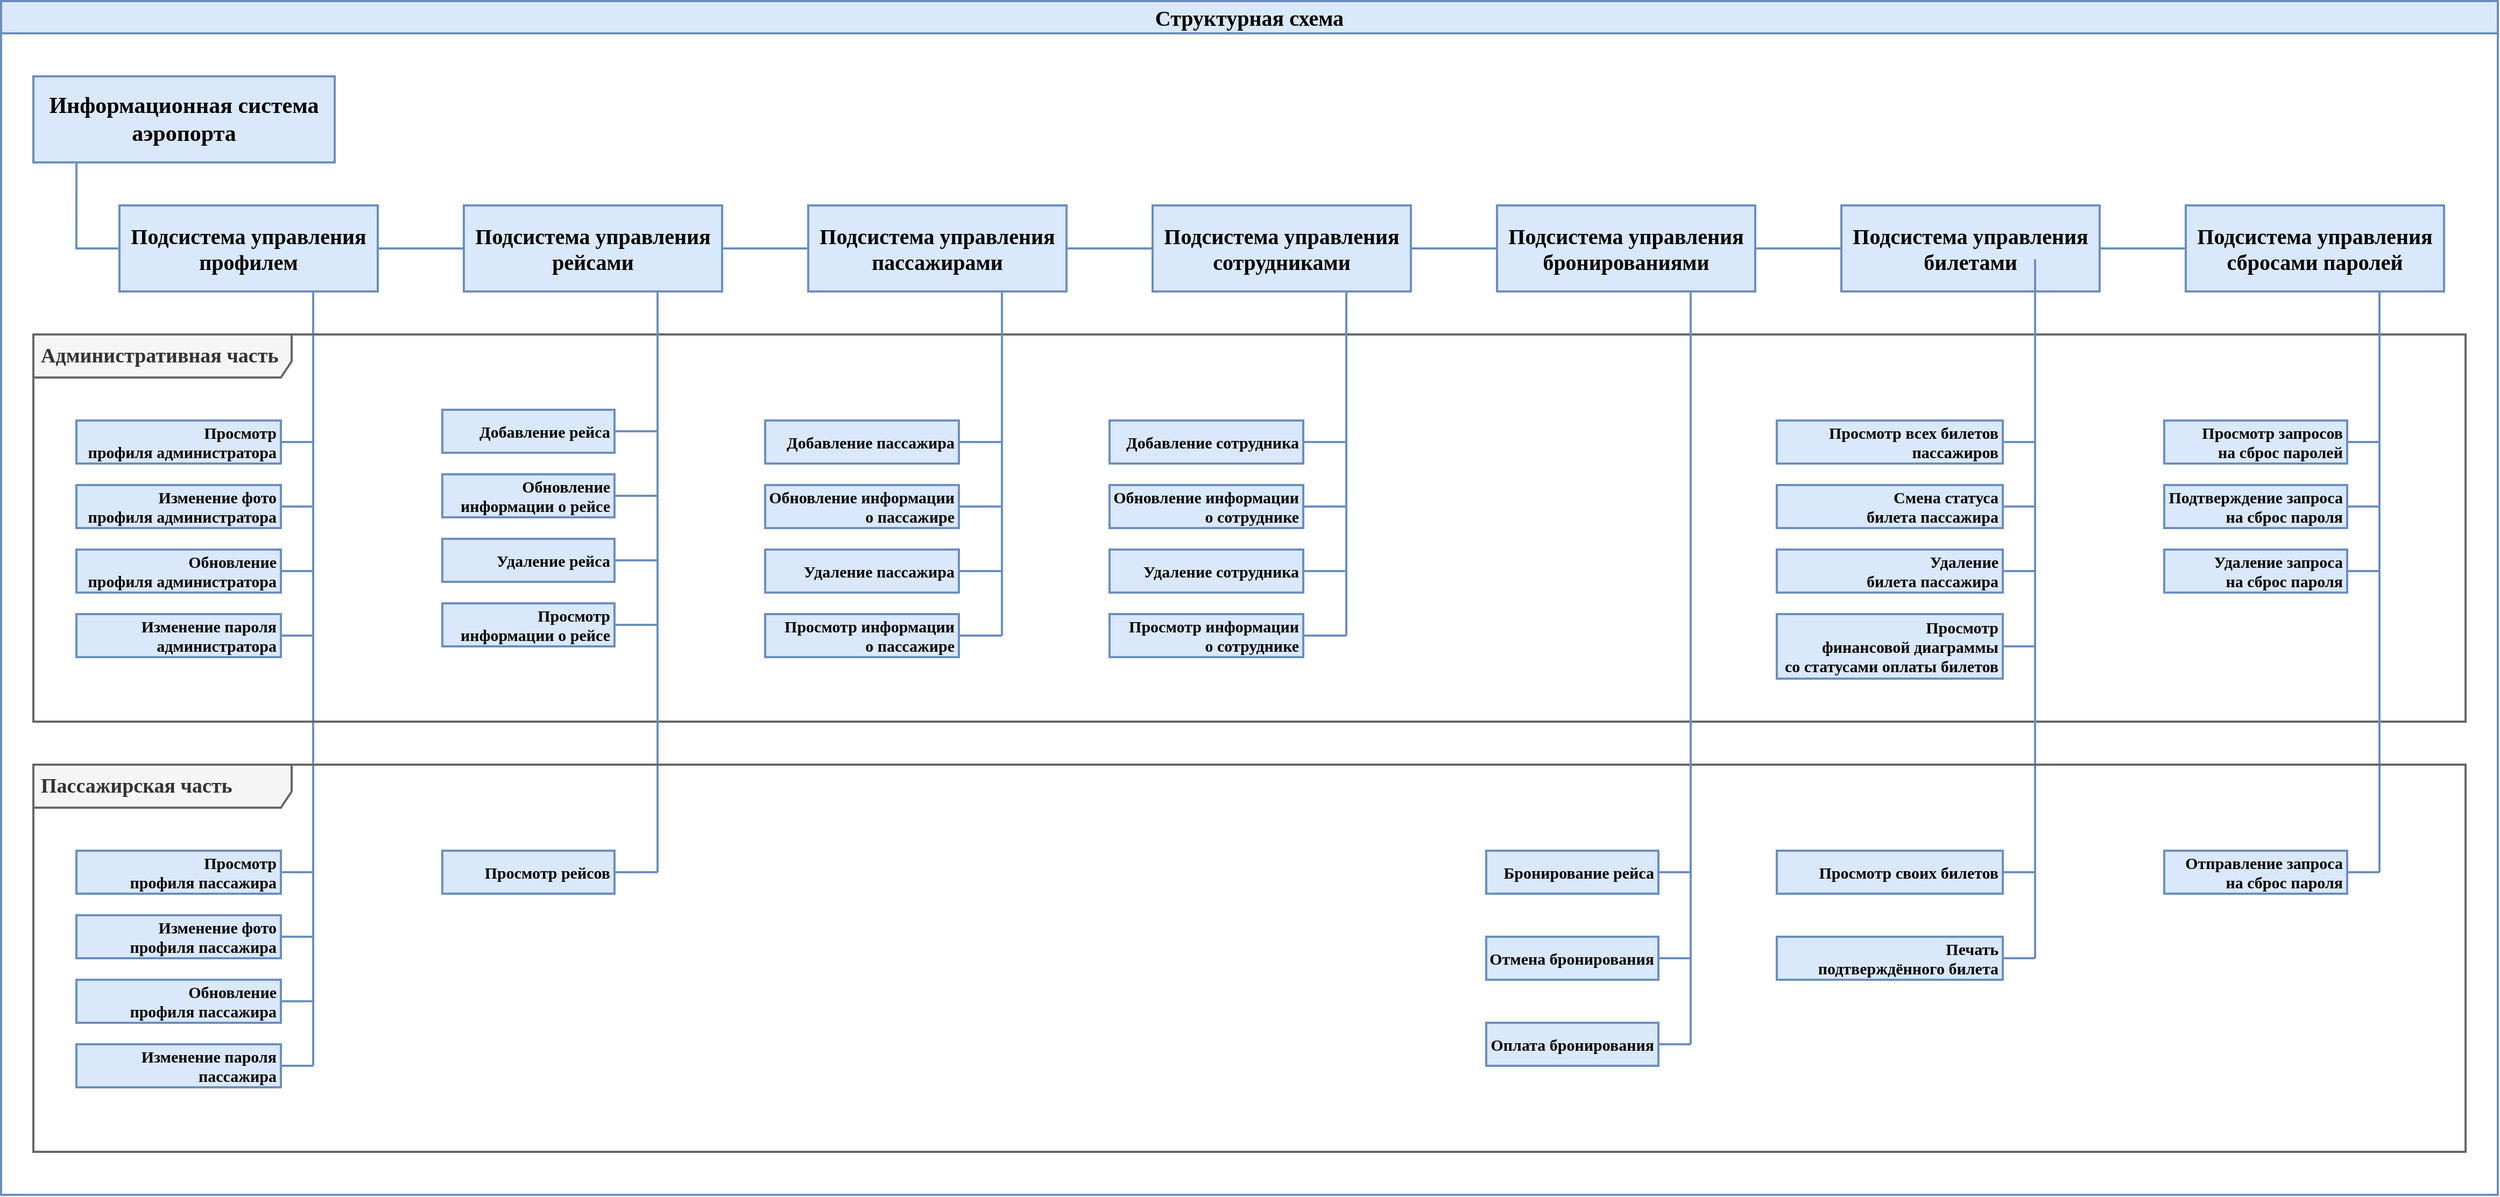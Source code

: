<mxfile version="24.1.0" type="device">
  <diagram name="Структурная схема" id="WNidYbXBGWsvnb7I26b2">
    <mxGraphModel dx="2333" dy="1593" grid="1" gridSize="10" guides="1" tooltips="1" connect="1" arrows="1" fold="1" page="1" pageScale="1" pageWidth="1169" pageHeight="827" math="0" shadow="0">
      <root>
        <mxCell id="0" />
        <mxCell id="1" parent="0" />
        <mxCell id="T10AuIIhw0mTmWrL_Tsa-95" value="" style="rounded=0;whiteSpace=wrap;html=1;movable=0;resizable=0;rotatable=0;deletable=0;editable=0;locked=1;connectable=0;strokeWidth=2;fillColor=default;strokeColor=#6c8ebf;" vertex="1" parent="1">
          <mxGeometry x="10" y="40" width="2320" height="1080" as="geometry" />
        </mxCell>
        <mxCell id="T10AuIIhw0mTmWrL_Tsa-96" value="&lt;font face=&quot;Times New Roman&quot;&gt;Структурная схема&lt;/font&gt;" style="rounded=0;whiteSpace=wrap;html=1;fillColor=#dae8fc;strokeColor=#6c8ebf;fontStyle=1;strokeWidth=2;movable=0;resizable=0;rotatable=0;deletable=0;editable=0;locked=1;connectable=0;fontSize=20;" vertex="1" parent="1">
          <mxGeometry x="10" y="10" width="2320" height="30" as="geometry" />
        </mxCell>
        <mxCell id="T10AuIIhw0mTmWrL_Tsa-1" value="Подсистема управления&lt;div&gt;профилем&lt;/div&gt;" style="rounded=0;whiteSpace=wrap;html=1;fillColor=#dae8fc;strokeColor=#6c8ebf;strokeWidth=2;fontSize=20;fontStyle=1;fontFamily=Times New Roman;" vertex="1" parent="1">
          <mxGeometry x="120" y="200" width="240" height="80" as="geometry" />
        </mxCell>
        <mxCell id="T10AuIIhw0mTmWrL_Tsa-2" value="Подсистема управления&lt;div&gt;рейсами&lt;/div&gt;" style="rounded=0;whiteSpace=wrap;html=1;fillColor=#dae8fc;strokeColor=#6c8ebf;strokeWidth=2;fontSize=20;fontStyle=1;fontFamily=Times New Roman;" vertex="1" parent="1">
          <mxGeometry x="440" y="200" width="240" height="80" as="geometry" />
        </mxCell>
        <mxCell id="T10AuIIhw0mTmWrL_Tsa-3" value="Подсистема управления&lt;div&gt;пассажирами&lt;/div&gt;" style="rounded=0;whiteSpace=wrap;html=1;fillColor=#dae8fc;strokeColor=#6c8ebf;strokeWidth=2;fontSize=20;fontStyle=1;fontFamily=Times New Roman;" vertex="1" parent="1">
          <mxGeometry x="760" y="200" width="240" height="80" as="geometry" />
        </mxCell>
        <mxCell id="T10AuIIhw0mTmWrL_Tsa-4" value="Подсистема управления&lt;div&gt;сотрудниками&lt;/div&gt;" style="rounded=0;whiteSpace=wrap;html=1;fillColor=#dae8fc;strokeColor=#6c8ebf;strokeWidth=2;fontSize=20;fontStyle=1;fontFamily=Times New Roman;" vertex="1" parent="1">
          <mxGeometry x="1080" y="200" width="240" height="80" as="geometry" />
        </mxCell>
        <mxCell id="T10AuIIhw0mTmWrL_Tsa-5" value="Информационная система&lt;br style=&quot;font-size: 21px;&quot;&gt;аэропорта" style="rounded=0;whiteSpace=wrap;html=1;fontSize=21;fontStyle=1;fillColor=#dae8fc;strokeColor=#6c8ebf;strokeWidth=2;fontFamily=Times New Roman;" vertex="1" parent="1">
          <mxGeometry x="40" y="80" width="280" height="80" as="geometry" />
        </mxCell>
        <mxCell id="T10AuIIhw0mTmWrL_Tsa-6" value="Подсистема управления&lt;div&gt;билетами&lt;/div&gt;" style="rounded=0;whiteSpace=wrap;html=1;fillColor=#dae8fc;strokeColor=#6c8ebf;strokeWidth=2;fontSize=20;fontStyle=1;fontFamily=Times New Roman;" vertex="1" parent="1">
          <mxGeometry x="1720" y="200" width="240" height="80" as="geometry" />
        </mxCell>
        <mxCell id="T10AuIIhw0mTmWrL_Tsa-7" value="" style="endArrow=none;html=1;rounded=0;strokeWidth=2;strokeColor=#6c8ebf;fillColor=#dae8fc;entryX=0.75;entryY=1;entryDx=0;entryDy=0;" edge="1" parent="1" target="T10AuIIhw0mTmWrL_Tsa-1">
          <mxGeometry width="50" height="50" relative="1" as="geometry">
            <mxPoint x="300" y="1000" as="sourcePoint" />
            <mxPoint x="240" y="280" as="targetPoint" />
          </mxGeometry>
        </mxCell>
        <mxCell id="T10AuIIhw0mTmWrL_Tsa-11" value="" style="endArrow=none;html=1;rounded=0;strokeWidth=2;strokeColor=#6c8ebf;fillColor=#dae8fc;entryX=1;entryY=0.5;entryDx=0;entryDy=0;" edge="1" parent="1" target="T10AuIIhw0mTmWrL_Tsa-106">
          <mxGeometry width="50" height="50" relative="1" as="geometry">
            <mxPoint x="300" y="420" as="sourcePoint" />
            <mxPoint x="370" y="420" as="targetPoint" />
          </mxGeometry>
        </mxCell>
        <mxCell id="T10AuIIhw0mTmWrL_Tsa-38" value="&lt;font face=&quot;Times New Roman&quot; style=&quot;font-size: 19px;&quot;&gt;Административная часть&lt;/font&gt;" style="shape=umlFrame;whiteSpace=wrap;html=1;pointerEvents=0;width=240;height=40;strokeWidth=2;strokeColor=#666666;fontSize=16;fontStyle=1;movable=1;resizable=1;rotatable=1;deletable=1;editable=1;locked=0;connectable=1;fillColor=#f5f5f5;fontColor=#333333;align=left;spacingLeft=5;" vertex="1" parent="1">
          <mxGeometry x="40" y="320" width="2260" height="360" as="geometry" />
        </mxCell>
        <mxCell id="T10AuIIhw0mTmWrL_Tsa-83" value="" style="endArrow=none;html=1;rounded=0;entryX=0.143;entryY=1;entryDx=0;entryDy=0;strokeWidth=2;strokeColor=#6c8ebf;exitX=0;exitY=0.5;exitDx=0;exitDy=0;fillColor=#dae8fc;entryPerimeter=0;" edge="1" parent="1" source="T10AuIIhw0mTmWrL_Tsa-1" target="T10AuIIhw0mTmWrL_Tsa-5">
          <mxGeometry width="50" height="50" relative="1" as="geometry">
            <mxPoint x="600" y="670" as="sourcePoint" />
            <mxPoint x="600" y="310" as="targetPoint" />
            <Array as="points">
              <mxPoint x="80" y="240" />
            </Array>
          </mxGeometry>
        </mxCell>
        <mxCell id="T10AuIIhw0mTmWrL_Tsa-86" value="" style="endArrow=none;html=1;rounded=0;strokeWidth=2;strokeColor=#6c8ebf;entryX=1;entryY=0.5;entryDx=0;entryDy=0;exitX=0;exitY=0.5;exitDx=0;exitDy=0;fillColor=#dae8fc;" edge="1" parent="1" source="T10AuIIhw0mTmWrL_Tsa-2" target="T10AuIIhw0mTmWrL_Tsa-1">
          <mxGeometry width="50" height="50" relative="1" as="geometry">
            <mxPoint x="160" y="350" as="sourcePoint" />
            <mxPoint x="130" y="350" as="targetPoint" />
          </mxGeometry>
        </mxCell>
        <mxCell id="T10AuIIhw0mTmWrL_Tsa-87" value="" style="endArrow=none;html=1;rounded=0;strokeWidth=2;strokeColor=#6c8ebf;entryX=1;entryY=0.5;entryDx=0;entryDy=0;exitX=0;exitY=0.5;exitDx=0;exitDy=0;fillColor=#dae8fc;" edge="1" parent="1" source="T10AuIIhw0mTmWrL_Tsa-3" target="T10AuIIhw0mTmWrL_Tsa-2">
          <mxGeometry width="50" height="50" relative="1" as="geometry">
            <mxPoint x="320" y="280" as="sourcePoint" />
            <mxPoint x="280" y="280" as="targetPoint" />
          </mxGeometry>
        </mxCell>
        <mxCell id="T10AuIIhw0mTmWrL_Tsa-88" value="" style="endArrow=none;html=1;rounded=0;strokeWidth=2;strokeColor=#6c8ebf;entryX=1;entryY=0.5;entryDx=0;entryDy=0;exitX=0;exitY=0.5;exitDx=0;exitDy=0;fillColor=#dae8fc;" edge="1" parent="1" source="T10AuIIhw0mTmWrL_Tsa-4" target="T10AuIIhw0mTmWrL_Tsa-3">
          <mxGeometry width="50" height="50" relative="1" as="geometry">
            <mxPoint x="600" y="280" as="sourcePoint" />
            <mxPoint x="560" y="280" as="targetPoint" />
          </mxGeometry>
        </mxCell>
        <mxCell id="T10AuIIhw0mTmWrL_Tsa-89" value="" style="endArrow=none;html=1;rounded=0;strokeWidth=2;strokeColor=#6c8ebf;entryX=1;entryY=0.5;entryDx=0;entryDy=0;exitX=0;exitY=0.5;exitDx=0;exitDy=0;fillColor=#dae8fc;" edge="1" parent="1" source="T10AuIIhw0mTmWrL_Tsa-193" target="T10AuIIhw0mTmWrL_Tsa-4">
          <mxGeometry width="50" height="50" relative="1" as="geometry">
            <mxPoint x="1200" y="280" as="sourcePoint" />
            <mxPoint x="1160" y="280" as="targetPoint" />
          </mxGeometry>
        </mxCell>
        <mxCell id="T10AuIIhw0mTmWrL_Tsa-101" value="Подсистема управления&lt;div&gt;сбросами паролей&lt;/div&gt;" style="rounded=0;whiteSpace=wrap;html=1;fillColor=#dae8fc;strokeColor=#6c8ebf;strokeWidth=2;fontSize=20;fontStyle=1;fontFamily=Times New Roman;" vertex="1" parent="1">
          <mxGeometry x="2040" y="200" width="240" height="80" as="geometry" />
        </mxCell>
        <mxCell id="T10AuIIhw0mTmWrL_Tsa-103" value="" style="endArrow=none;html=1;rounded=0;strokeWidth=2;strokeColor=#6c8ebf;exitX=0;exitY=0.5;exitDx=0;exitDy=0;fillColor=#dae8fc;entryX=1;entryY=0.5;entryDx=0;entryDy=0;" edge="1" parent="1" source="T10AuIIhw0mTmWrL_Tsa-101" target="T10AuIIhw0mTmWrL_Tsa-6">
          <mxGeometry width="50" height="50" relative="1" as="geometry">
            <mxPoint x="1490" y="330" as="sourcePoint" />
            <mxPoint x="2040" y="130" as="targetPoint" />
          </mxGeometry>
        </mxCell>
        <mxCell id="T10AuIIhw0mTmWrL_Tsa-105" value="" style="endArrow=none;html=1;rounded=0;strokeWidth=2;strokeColor=#6c8ebf;fillColor=#dae8fc;entryX=1;entryY=0.5;entryDx=0;entryDy=0;" edge="1" parent="1" target="T10AuIIhw0mTmWrL_Tsa-107">
          <mxGeometry width="50" height="50" relative="1" as="geometry">
            <mxPoint x="300" y="480" as="sourcePoint" />
            <mxPoint x="340" y="510" as="targetPoint" />
          </mxGeometry>
        </mxCell>
        <mxCell id="T10AuIIhw0mTmWrL_Tsa-106" value="&lt;b style=&quot;font-family: &amp;quot;Times New Roman&amp;quot;; font-size: 15px;&quot;&gt;Просмотр&lt;/b&gt;&lt;div&gt;&lt;b style=&quot;background-color: initial; font-family: &amp;quot;Times New Roman&amp;quot;;&quot;&gt;&lt;span style=&quot;background-color: initial;&quot;&gt;профиля администратора&lt;/span&gt;&lt;/b&gt;&lt;/div&gt;" style="rounded=0;whiteSpace=wrap;html=1;fillColor=#dae8fc;strokeColor=#6c8ebf;strokeWidth=2;align=right;fontSize=15;spacingRight=2;" vertex="1" parent="1">
          <mxGeometry x="80" y="400" width="190" height="40" as="geometry" />
        </mxCell>
        <mxCell id="T10AuIIhw0mTmWrL_Tsa-107" value="&lt;b style=&quot;font-family: &amp;quot;Times New Roman&amp;quot;; font-size: 15px;&quot;&gt;Изменение&amp;nbsp;&lt;/b&gt;&lt;b style=&quot;background-color: initial; font-family: &amp;quot;Times New Roman&amp;quot;;&quot;&gt;фото&lt;/b&gt;&lt;div&gt;&lt;b style=&quot;background-color: initial; font-family: &amp;quot;Times New Roman&amp;quot;;&quot;&gt;профиля администратора&lt;/b&gt;&lt;/div&gt;" style="rounded=0;whiteSpace=wrap;html=1;fillColor=#dae8fc;strokeColor=#6c8ebf;strokeWidth=2;align=right;verticalAlign=middle;fontSize=15;spacingRight=2;" vertex="1" parent="1">
          <mxGeometry x="80" y="460" width="190" height="40" as="geometry" />
        </mxCell>
        <mxCell id="T10AuIIhw0mTmWrL_Tsa-111" value="&lt;font face=&quot;Times New Roman&quot;&gt;&lt;b&gt;Обновление&lt;/b&gt;&lt;/font&gt;&lt;div&gt;&lt;font face=&quot;Times New Roman&quot;&gt;&lt;b&gt;профиля&amp;nbsp;&lt;/b&gt;&lt;/font&gt;&lt;b style=&quot;background-color: initial; font-family: &amp;quot;Times New Roman&amp;quot;;&quot;&gt;администратора&lt;/b&gt;&lt;/div&gt;" style="rounded=0;whiteSpace=wrap;html=1;fillColor=#dae8fc;strokeColor=#6c8ebf;strokeWidth=2;align=right;fontSize=15;spacingRight=2;" vertex="1" parent="1">
          <mxGeometry x="80" y="520" width="190" height="40" as="geometry" />
        </mxCell>
        <mxCell id="T10AuIIhw0mTmWrL_Tsa-112" value="&lt;font face=&quot;Times New Roman&quot;&gt;&lt;b&gt;Изменение&amp;nbsp;&lt;/b&gt;&lt;/font&gt;&lt;b style=&quot;font-family: &amp;quot;Times New Roman&amp;quot;; background-color: initial;&quot;&gt;пароля администратора&lt;/b&gt;" style="rounded=0;whiteSpace=wrap;html=1;fillColor=#dae8fc;strokeColor=#6c8ebf;strokeWidth=2;align=right;fontSize=15;spacingRight=2;" vertex="1" parent="1">
          <mxGeometry x="80" y="580" width="190" height="40" as="geometry" />
        </mxCell>
        <mxCell id="T10AuIIhw0mTmWrL_Tsa-113" value="" style="endArrow=none;html=1;rounded=0;strokeWidth=2;strokeColor=#6c8ebf;fillColor=#dae8fc;entryX=1;entryY=0.5;entryDx=0;entryDy=0;" edge="1" parent="1" target="T10AuIIhw0mTmWrL_Tsa-111">
          <mxGeometry width="50" height="50" relative="1" as="geometry">
            <mxPoint x="300" y="540" as="sourcePoint" />
            <mxPoint x="280" y="490" as="targetPoint" />
          </mxGeometry>
        </mxCell>
        <mxCell id="T10AuIIhw0mTmWrL_Tsa-114" value="" style="endArrow=none;html=1;rounded=0;strokeWidth=2;strokeColor=#6c8ebf;fillColor=#dae8fc;exitX=1;exitY=0.5;exitDx=0;exitDy=0;" edge="1" parent="1" source="T10AuIIhw0mTmWrL_Tsa-112">
          <mxGeometry width="50" height="50" relative="1" as="geometry">
            <mxPoint x="320" y="500" as="sourcePoint" />
            <mxPoint x="300" y="600" as="targetPoint" />
          </mxGeometry>
        </mxCell>
        <mxCell id="T10AuIIhw0mTmWrL_Tsa-115" value="" style="endArrow=none;html=1;rounded=0;entryX=0.75;entryY=1;entryDx=0;entryDy=0;strokeWidth=2;strokeColor=#6c8ebf;fillColor=#dae8fc;" edge="1" parent="1" target="T10AuIIhw0mTmWrL_Tsa-2">
          <mxGeometry width="50" height="50" relative="1" as="geometry">
            <mxPoint x="620" y="820" as="sourcePoint" />
            <mxPoint x="530" y="370" as="targetPoint" />
          </mxGeometry>
        </mxCell>
        <mxCell id="T10AuIIhw0mTmWrL_Tsa-116" value="&lt;font face=&quot;Times New Roman&quot;&gt;&lt;b&gt;Добавление рейса&lt;/b&gt;&lt;/font&gt;" style="rounded=0;whiteSpace=wrap;html=1;fillColor=#dae8fc;strokeColor=#6c8ebf;strokeWidth=2;align=right;fontSize=15;spacingRight=2;" vertex="1" parent="1">
          <mxGeometry x="420" y="390" width="160" height="40" as="geometry" />
        </mxCell>
        <mxCell id="T10AuIIhw0mTmWrL_Tsa-117" value="" style="endArrow=none;html=1;rounded=0;strokeWidth=2;strokeColor=#6c8ebf;fillColor=#dae8fc;entryX=1;entryY=0.5;entryDx=0;entryDy=0;" edge="1" parent="1" target="T10AuIIhw0mTmWrL_Tsa-116">
          <mxGeometry width="50" height="50" relative="1" as="geometry">
            <mxPoint x="620" y="410" as="sourcePoint" />
            <mxPoint x="280" y="420" as="targetPoint" />
          </mxGeometry>
        </mxCell>
        <mxCell id="T10AuIIhw0mTmWrL_Tsa-118" value="&lt;font face=&quot;Times New Roman&quot;&gt;&lt;b&gt;Обновление информации о рейсе&lt;/b&gt;&lt;/font&gt;" style="rounded=0;whiteSpace=wrap;html=1;fillColor=#dae8fc;strokeColor=#6c8ebf;strokeWidth=2;align=right;fontSize=15;spacingRight=2;" vertex="1" parent="1">
          <mxGeometry x="420" y="450" width="160" height="40" as="geometry" />
        </mxCell>
        <mxCell id="T10AuIIhw0mTmWrL_Tsa-119" value="&lt;font face=&quot;Times New Roman&quot;&gt;&lt;b&gt;Удаление рейса&lt;/b&gt;&lt;/font&gt;" style="rounded=0;whiteSpace=wrap;html=1;fillColor=#dae8fc;strokeColor=#6c8ebf;strokeWidth=2;align=right;fontSize=15;spacingRight=2;" vertex="1" parent="1">
          <mxGeometry x="420" y="510" width="160" height="40" as="geometry" />
        </mxCell>
        <mxCell id="T10AuIIhw0mTmWrL_Tsa-120" value="&lt;font face=&quot;Times New Roman&quot;&gt;&lt;b&gt;Просмотр&lt;/b&gt;&lt;/font&gt;&lt;div&gt;&lt;font face=&quot;Times New Roman&quot;&gt;&lt;b&gt;информации о рейсе&lt;/b&gt;&lt;/font&gt;&lt;/div&gt;" style="rounded=0;whiteSpace=wrap;html=1;fillColor=#dae8fc;strokeColor=#6c8ebf;strokeWidth=2;align=right;fontSize=15;spacingRight=2;" vertex="1" parent="1">
          <mxGeometry x="420" y="570" width="160" height="40" as="geometry" />
        </mxCell>
        <mxCell id="T10AuIIhw0mTmWrL_Tsa-121" value="" style="endArrow=none;html=1;rounded=0;strokeWidth=2;strokeColor=#6c8ebf;fillColor=#dae8fc;entryX=1;entryY=0.5;entryDx=0;entryDy=0;" edge="1" parent="1" target="T10AuIIhw0mTmWrL_Tsa-118">
          <mxGeometry width="50" height="50" relative="1" as="geometry">
            <mxPoint x="620" y="470" as="sourcePoint" />
            <mxPoint x="590" y="420" as="targetPoint" />
          </mxGeometry>
        </mxCell>
        <mxCell id="T10AuIIhw0mTmWrL_Tsa-122" value="" style="endArrow=none;html=1;rounded=0;strokeWidth=2;strokeColor=#6c8ebf;fillColor=#dae8fc;entryX=1;entryY=0.5;entryDx=0;entryDy=0;" edge="1" parent="1" target="T10AuIIhw0mTmWrL_Tsa-119">
          <mxGeometry width="50" height="50" relative="1" as="geometry">
            <mxPoint x="620" y="530" as="sourcePoint" />
            <mxPoint x="600" y="430" as="targetPoint" />
          </mxGeometry>
        </mxCell>
        <mxCell id="T10AuIIhw0mTmWrL_Tsa-123" value="" style="endArrow=none;html=1;rounded=0;strokeWidth=2;strokeColor=#6c8ebf;fillColor=#dae8fc;entryX=1;entryY=0.5;entryDx=0;entryDy=0;" edge="1" parent="1" target="T10AuIIhw0mTmWrL_Tsa-120">
          <mxGeometry width="50" height="50" relative="1" as="geometry">
            <mxPoint x="620" y="590" as="sourcePoint" />
            <mxPoint x="610" y="440" as="targetPoint" />
          </mxGeometry>
        </mxCell>
        <mxCell id="T10AuIIhw0mTmWrL_Tsa-125" value="" style="endArrow=none;html=1;rounded=0;entryX=0.75;entryY=1;entryDx=0;entryDy=0;strokeWidth=2;strokeColor=#6c8ebf;fillColor=#dae8fc;" edge="1" parent="1" target="T10AuIIhw0mTmWrL_Tsa-3">
          <mxGeometry width="50" height="50" relative="1" as="geometry">
            <mxPoint x="940" y="600" as="sourcePoint" />
            <mxPoint x="840" y="360" as="targetPoint" />
          </mxGeometry>
        </mxCell>
        <mxCell id="T10AuIIhw0mTmWrL_Tsa-126" value="&lt;font face=&quot;Times New Roman&quot;&gt;&lt;b&gt;Добавление пассажира&lt;/b&gt;&lt;/font&gt;" style="rounded=0;whiteSpace=wrap;html=1;fillColor=#dae8fc;strokeColor=#6c8ebf;strokeWidth=2;align=right;fontSize=15;spacingRight=2;" vertex="1" parent="1">
          <mxGeometry x="720" y="400" width="180" height="40" as="geometry" />
        </mxCell>
        <mxCell id="T10AuIIhw0mTmWrL_Tsa-127" value="" style="endArrow=none;html=1;rounded=0;strokeWidth=2;strokeColor=#6c8ebf;fillColor=#dae8fc;entryX=1;entryY=0.5;entryDx=0;entryDy=0;" edge="1" parent="1" target="T10AuIIhw0mTmWrL_Tsa-126">
          <mxGeometry width="50" height="50" relative="1" as="geometry">
            <mxPoint x="940" y="420" as="sourcePoint" />
            <mxPoint x="600" y="430" as="targetPoint" />
          </mxGeometry>
        </mxCell>
        <mxCell id="T10AuIIhw0mTmWrL_Tsa-128" value="&lt;font face=&quot;Times New Roman&quot;&gt;&lt;b&gt;Обновление информации о&amp;nbsp;&lt;/b&gt;&lt;/font&gt;&lt;b style=&quot;font-family: &amp;quot;Times New Roman&amp;quot;;&quot;&gt;пассажире&lt;/b&gt;" style="rounded=0;whiteSpace=wrap;html=1;fillColor=#dae8fc;strokeColor=#6c8ebf;strokeWidth=2;align=right;fontSize=15;spacingRight=2;" vertex="1" parent="1">
          <mxGeometry x="720" y="460" width="180" height="40" as="geometry" />
        </mxCell>
        <mxCell id="T10AuIIhw0mTmWrL_Tsa-129" value="&lt;font face=&quot;Times New Roman&quot;&gt;&lt;b&gt;Удаление&amp;nbsp;&lt;/b&gt;&lt;/font&gt;&lt;b style=&quot;font-family: &amp;quot;Times New Roman&amp;quot;;&quot;&gt;пассажира&lt;/b&gt;" style="rounded=0;whiteSpace=wrap;html=1;fillColor=#dae8fc;strokeColor=#6c8ebf;strokeWidth=2;align=right;fontSize=15;spacingRight=2;" vertex="1" parent="1">
          <mxGeometry x="720" y="520" width="180" height="40" as="geometry" />
        </mxCell>
        <mxCell id="T10AuIIhw0mTmWrL_Tsa-130" value="&lt;font face=&quot;Times New Roman&quot;&gt;&lt;b&gt;Просмотр&amp;nbsp;&lt;/b&gt;&lt;/font&gt;&lt;font style=&quot;background-color: initial;&quot; face=&quot;Times New Roman&quot;&gt;&lt;b&gt;информации о&amp;nbsp;&lt;/b&gt;&lt;/font&gt;&lt;b style=&quot;background-color: initial; font-family: &amp;quot;Times New Roman&amp;quot;;&quot;&gt;пассажире&lt;/b&gt;" style="rounded=0;whiteSpace=wrap;html=1;fillColor=#dae8fc;strokeColor=#6c8ebf;strokeWidth=2;align=right;fontSize=15;perimeterSpacing=0;spacingRight=2;" vertex="1" parent="1">
          <mxGeometry x="720" y="580" width="180" height="40" as="geometry" />
        </mxCell>
        <mxCell id="T10AuIIhw0mTmWrL_Tsa-131" value="" style="endArrow=none;html=1;rounded=0;strokeWidth=2;strokeColor=#6c8ebf;fillColor=#dae8fc;entryX=1;entryY=0.5;entryDx=0;entryDy=0;" edge="1" parent="1" target="T10AuIIhw0mTmWrL_Tsa-128">
          <mxGeometry width="50" height="50" relative="1" as="geometry">
            <mxPoint x="940" y="480" as="sourcePoint" />
            <mxPoint x="910" y="430" as="targetPoint" />
          </mxGeometry>
        </mxCell>
        <mxCell id="T10AuIIhw0mTmWrL_Tsa-132" value="" style="endArrow=none;html=1;rounded=0;strokeWidth=2;strokeColor=#6c8ebf;fillColor=#dae8fc;entryX=1;entryY=0.5;entryDx=0;entryDy=0;" edge="1" parent="1" target="T10AuIIhw0mTmWrL_Tsa-129">
          <mxGeometry width="50" height="50" relative="1" as="geometry">
            <mxPoint x="940" y="540" as="sourcePoint" />
            <mxPoint x="920" y="440" as="targetPoint" />
          </mxGeometry>
        </mxCell>
        <mxCell id="T10AuIIhw0mTmWrL_Tsa-133" value="" style="endArrow=none;html=1;rounded=0;strokeWidth=2;strokeColor=#6c8ebf;fillColor=#dae8fc;entryX=1;entryY=0.5;entryDx=0;entryDy=0;" edge="1" parent="1" target="T10AuIIhw0mTmWrL_Tsa-130">
          <mxGeometry width="50" height="50" relative="1" as="geometry">
            <mxPoint x="940" y="600" as="sourcePoint" />
            <mxPoint x="930" y="450" as="targetPoint" />
          </mxGeometry>
        </mxCell>
        <mxCell id="T10AuIIhw0mTmWrL_Tsa-144" value="" style="endArrow=none;html=1;rounded=0;strokeWidth=2;strokeColor=#6c8ebf;fillColor=#dae8fc;entryX=0.75;entryY=1;entryDx=0;entryDy=0;" edge="1" parent="1" target="T10AuIIhw0mTmWrL_Tsa-4">
          <mxGeometry width="50" height="50" relative="1" as="geometry">
            <mxPoint x="1260" y="600" as="sourcePoint" />
            <mxPoint x="1200" y="280" as="targetPoint" />
          </mxGeometry>
        </mxCell>
        <mxCell id="T10AuIIhw0mTmWrL_Tsa-145" value="&lt;font face=&quot;Times New Roman&quot;&gt;&lt;b&gt;Добавление сотрудника&lt;/b&gt;&lt;/font&gt;" style="rounded=0;whiteSpace=wrap;html=1;fillColor=#dae8fc;strokeColor=#6c8ebf;strokeWidth=2;align=right;fontSize=15;spacingRight=2;" vertex="1" parent="1">
          <mxGeometry x="1040" y="400" width="180" height="40" as="geometry" />
        </mxCell>
        <mxCell id="T10AuIIhw0mTmWrL_Tsa-146" value="" style="endArrow=none;html=1;rounded=0;strokeWidth=2;strokeColor=#6c8ebf;fillColor=#dae8fc;entryX=1;entryY=0.5;entryDx=0;entryDy=0;" edge="1" parent="1" target="T10AuIIhw0mTmWrL_Tsa-145">
          <mxGeometry width="50" height="50" relative="1" as="geometry">
            <mxPoint x="1260" y="420" as="sourcePoint" />
            <mxPoint x="920" y="430" as="targetPoint" />
          </mxGeometry>
        </mxCell>
        <mxCell id="T10AuIIhw0mTmWrL_Tsa-147" value="&lt;font face=&quot;Times New Roman&quot;&gt;&lt;b&gt;Обновление информации о&amp;nbsp;&lt;/b&gt;&lt;/font&gt;&lt;b style=&quot;font-family: &amp;quot;Times New Roman&amp;quot;;&quot;&gt;сотруднике&lt;/b&gt;" style="rounded=0;whiteSpace=wrap;html=1;fillColor=#dae8fc;strokeColor=#6c8ebf;strokeWidth=2;align=right;fontSize=15;spacingRight=2;" vertex="1" parent="1">
          <mxGeometry x="1040" y="460" width="180" height="40" as="geometry" />
        </mxCell>
        <mxCell id="T10AuIIhw0mTmWrL_Tsa-148" value="&lt;font face=&quot;Times New Roman&quot;&gt;&lt;b&gt;Удаление&amp;nbsp;&lt;/b&gt;&lt;/font&gt;&lt;b style=&quot;font-family: &amp;quot;Times New Roman&amp;quot;;&quot;&gt;сотрудника&lt;/b&gt;" style="rounded=0;whiteSpace=wrap;html=1;fillColor=#dae8fc;strokeColor=#6c8ebf;strokeWidth=2;align=right;fontSize=15;spacingRight=2;" vertex="1" parent="1">
          <mxGeometry x="1040" y="520" width="180" height="40" as="geometry" />
        </mxCell>
        <mxCell id="T10AuIIhw0mTmWrL_Tsa-149" value="&lt;font face=&quot;Times New Roman&quot;&gt;&lt;b&gt;Просмотр&amp;nbsp;&lt;/b&gt;&lt;/font&gt;&lt;font style=&quot;background-color: initial;&quot; face=&quot;Times New Roman&quot;&gt;&lt;b&gt;информации о&amp;nbsp;&lt;/b&gt;&lt;/font&gt;&lt;b style=&quot;font-family: &amp;quot;Times New Roman&amp;quot;;&quot;&gt;сотруднике&lt;/b&gt;" style="rounded=0;whiteSpace=wrap;html=1;fillColor=#dae8fc;strokeColor=#6c8ebf;strokeWidth=2;align=right;fontSize=15;perimeterSpacing=0;spacingRight=2;" vertex="1" parent="1">
          <mxGeometry x="1040" y="580" width="180" height="40" as="geometry" />
        </mxCell>
        <mxCell id="T10AuIIhw0mTmWrL_Tsa-150" value="" style="endArrow=none;html=1;rounded=0;strokeWidth=2;strokeColor=#6c8ebf;fillColor=#dae8fc;entryX=1;entryY=0.5;entryDx=0;entryDy=0;" edge="1" parent="1" target="T10AuIIhw0mTmWrL_Tsa-147">
          <mxGeometry width="50" height="50" relative="1" as="geometry">
            <mxPoint x="1260" y="480" as="sourcePoint" />
            <mxPoint x="1230" y="430" as="targetPoint" />
          </mxGeometry>
        </mxCell>
        <mxCell id="T10AuIIhw0mTmWrL_Tsa-151" value="" style="endArrow=none;html=1;rounded=0;strokeWidth=2;strokeColor=#6c8ebf;fillColor=#dae8fc;entryX=1;entryY=0.5;entryDx=0;entryDy=0;" edge="1" parent="1" target="T10AuIIhw0mTmWrL_Tsa-148">
          <mxGeometry width="50" height="50" relative="1" as="geometry">
            <mxPoint x="1260" y="540" as="sourcePoint" />
            <mxPoint x="1240" y="440" as="targetPoint" />
          </mxGeometry>
        </mxCell>
        <mxCell id="T10AuIIhw0mTmWrL_Tsa-152" value="" style="endArrow=none;html=1;rounded=0;strokeWidth=2;strokeColor=#6c8ebf;fillColor=#dae8fc;entryX=1;entryY=0.5;entryDx=0;entryDy=0;" edge="1" parent="1" target="T10AuIIhw0mTmWrL_Tsa-149">
          <mxGeometry width="50" height="50" relative="1" as="geometry">
            <mxPoint x="1260" y="600" as="sourcePoint" />
            <mxPoint x="1250" y="450" as="targetPoint" />
          </mxGeometry>
        </mxCell>
        <mxCell id="T10AuIIhw0mTmWrL_Tsa-153" value="" style="endArrow=none;html=1;rounded=0;strokeWidth=2;strokeColor=#6c8ebf;fillColor=#dae8fc;entryX=0.75;entryY=1;entryDx=0;entryDy=0;" edge="1" parent="1">
          <mxGeometry width="50" height="50" relative="1" as="geometry">
            <mxPoint x="1900" y="900" as="sourcePoint" />
            <mxPoint x="1900" y="250" as="targetPoint" />
          </mxGeometry>
        </mxCell>
        <mxCell id="T10AuIIhw0mTmWrL_Tsa-154" value="" style="endArrow=none;html=1;rounded=0;strokeWidth=2;strokeColor=#6c8ebf;fillColor=#dae8fc;entryX=1;entryY=0.5;entryDx=0;entryDy=0;" edge="1" parent="1" target="T10AuIIhw0mTmWrL_Tsa-156">
          <mxGeometry width="50" height="50" relative="1" as="geometry">
            <mxPoint x="1900" y="420" as="sourcePoint" />
            <mxPoint x="1970" y="420" as="targetPoint" />
          </mxGeometry>
        </mxCell>
        <mxCell id="T10AuIIhw0mTmWrL_Tsa-155" value="" style="endArrow=none;html=1;rounded=0;strokeWidth=2;strokeColor=#6c8ebf;fillColor=#dae8fc;entryX=1;entryY=0.5;entryDx=0;entryDy=0;" edge="1" parent="1" target="T10AuIIhw0mTmWrL_Tsa-157">
          <mxGeometry width="50" height="50" relative="1" as="geometry">
            <mxPoint x="1900" y="480" as="sourcePoint" />
            <mxPoint x="1940" y="510" as="targetPoint" />
          </mxGeometry>
        </mxCell>
        <mxCell id="T10AuIIhw0mTmWrL_Tsa-156" value="&lt;b style=&quot;font-family: &amp;quot;Times New Roman&amp;quot;; font-size: 15px;&quot;&gt;Просмотр всех&amp;nbsp;&lt;/b&gt;&lt;b style=&quot;background-color: initial; font-family: &amp;quot;Times New Roman&amp;quot;;&quot;&gt;&lt;span style=&quot;background-color: initial;&quot;&gt;билетов пассажиров&lt;/span&gt;&lt;/b&gt;" style="rounded=0;whiteSpace=wrap;html=1;fillColor=#dae8fc;strokeColor=#6c8ebf;strokeWidth=2;align=right;fontSize=15;spacingRight=2;" vertex="1" parent="1">
          <mxGeometry x="1660" y="400" width="210" height="40" as="geometry" />
        </mxCell>
        <mxCell id="T10AuIIhw0mTmWrL_Tsa-157" value="&lt;font face=&quot;Times New Roman&quot;&gt;&lt;b&gt;Смена статуса&lt;/b&gt;&lt;/font&gt;&lt;div&gt;&lt;b style=&quot;font-family: &amp;quot;Times New Roman&amp;quot;; background-color: initial;&quot;&gt;билета пассажира&lt;/b&gt;&lt;/div&gt;" style="rounded=0;whiteSpace=wrap;html=1;fillColor=#dae8fc;strokeColor=#6c8ebf;strokeWidth=2;align=right;verticalAlign=middle;fontSize=15;spacingRight=2;" vertex="1" parent="1">
          <mxGeometry x="1660" y="460" width="210" height="40" as="geometry" />
        </mxCell>
        <mxCell id="T10AuIIhw0mTmWrL_Tsa-158" value="&lt;font face=&quot;Times New Roman&quot;&gt;&lt;b&gt;Удаление&lt;/b&gt;&lt;/font&gt;&lt;div&gt;&lt;font face=&quot;Times New Roman&quot;&gt;&lt;b&gt;билета пассажира&lt;/b&gt;&lt;/font&gt;&lt;/div&gt;" style="rounded=0;whiteSpace=wrap;html=1;fillColor=#dae8fc;strokeColor=#6c8ebf;strokeWidth=2;align=right;fontSize=15;spacingRight=2;" vertex="1" parent="1">
          <mxGeometry x="1660" y="520" width="210" height="40" as="geometry" />
        </mxCell>
        <mxCell id="T10AuIIhw0mTmWrL_Tsa-159" value="&lt;font face=&quot;Times New Roman&quot;&gt;&lt;b&gt;Просмотр&lt;/b&gt;&lt;/font&gt;&lt;div&gt;&lt;font face=&quot;Times New Roman&quot;&gt;&lt;b&gt;финансовой диаграммы&lt;/b&gt;&lt;/font&gt;&lt;/div&gt;&lt;div&gt;&lt;font face=&quot;Times New Roman&quot;&gt;&lt;b&gt;со статусами оплаты билетов&lt;/b&gt;&lt;/font&gt;&lt;/div&gt;" style="rounded=0;whiteSpace=wrap;html=1;fillColor=#dae8fc;strokeColor=#6c8ebf;strokeWidth=2;align=right;fontSize=15;spacingRight=2;" vertex="1" parent="1">
          <mxGeometry x="1660" y="580" width="210" height="60" as="geometry" />
        </mxCell>
        <mxCell id="T10AuIIhw0mTmWrL_Tsa-160" value="" style="endArrow=none;html=1;rounded=0;strokeWidth=2;strokeColor=#6c8ebf;fillColor=#dae8fc;entryX=1;entryY=0.5;entryDx=0;entryDy=0;" edge="1" parent="1" target="T10AuIIhw0mTmWrL_Tsa-158">
          <mxGeometry width="50" height="50" relative="1" as="geometry">
            <mxPoint x="1900" y="540" as="sourcePoint" />
            <mxPoint x="1880" y="490" as="targetPoint" />
          </mxGeometry>
        </mxCell>
        <mxCell id="T10AuIIhw0mTmWrL_Tsa-161" value="" style="endArrow=none;html=1;rounded=0;strokeWidth=2;strokeColor=#6c8ebf;fillColor=#dae8fc;exitX=1;exitY=0.5;exitDx=0;exitDy=0;" edge="1" parent="1" source="T10AuIIhw0mTmWrL_Tsa-159">
          <mxGeometry width="50" height="50" relative="1" as="geometry">
            <mxPoint x="1920" y="500" as="sourcePoint" />
            <mxPoint x="1900" y="610" as="targetPoint" />
          </mxGeometry>
        </mxCell>
        <mxCell id="T10AuIIhw0mTmWrL_Tsa-163" value="&lt;font face=&quot;Times New Roman&quot;&gt;&lt;b&gt;Просмотр запросов&lt;/b&gt;&lt;/font&gt;&lt;div&gt;&lt;font face=&quot;Times New Roman&quot;&gt;&lt;b&gt;на сброс паролей&lt;/b&gt;&lt;/font&gt;&lt;/div&gt;" style="rounded=0;whiteSpace=wrap;html=1;fillColor=#dae8fc;strokeColor=#6c8ebf;strokeWidth=2;align=right;fontSize=15;spacingRight=2;" vertex="1" parent="1">
          <mxGeometry x="2020" y="400" width="170" height="40" as="geometry" />
        </mxCell>
        <mxCell id="T10AuIIhw0mTmWrL_Tsa-164" value="" style="endArrow=none;html=1;rounded=0;strokeWidth=2;strokeColor=#6c8ebf;fillColor=#dae8fc;entryX=0.75;entryY=1;entryDx=0;entryDy=0;" edge="1" parent="1" target="T10AuIIhw0mTmWrL_Tsa-101">
          <mxGeometry width="50" height="50" relative="1" as="geometry">
            <mxPoint x="2220" y="820" as="sourcePoint" />
            <mxPoint x="2130" y="390" as="targetPoint" />
          </mxGeometry>
        </mxCell>
        <mxCell id="T10AuIIhw0mTmWrL_Tsa-165" value="" style="endArrow=none;html=1;rounded=0;strokeWidth=2;strokeColor=#6c8ebf;fillColor=#dae8fc;entryX=1;entryY=0.5;entryDx=0;entryDy=0;" edge="1" parent="1" target="T10AuIIhw0mTmWrL_Tsa-163">
          <mxGeometry width="50" height="50" relative="1" as="geometry">
            <mxPoint x="2220" y="420" as="sourcePoint" />
            <mxPoint x="1880" y="430" as="targetPoint" />
          </mxGeometry>
        </mxCell>
        <mxCell id="T10AuIIhw0mTmWrL_Tsa-170" value="&lt;font face=&quot;Times New Roman&quot;&gt;&lt;b&gt;Подтверждение запроса&lt;/b&gt;&lt;/font&gt;&lt;div&gt;&lt;font face=&quot;Times New Roman&quot;&gt;&lt;b&gt;на сброс пароля&lt;/b&gt;&lt;/font&gt;&lt;/div&gt;" style="rounded=0;whiteSpace=wrap;html=1;fillColor=#dae8fc;strokeColor=#6c8ebf;strokeWidth=2;align=right;fontSize=15;spacingRight=2;" vertex="1" parent="1">
          <mxGeometry x="2020" y="460" width="170" height="40" as="geometry" />
        </mxCell>
        <mxCell id="T10AuIIhw0mTmWrL_Tsa-171" value="" style="endArrow=none;html=1;rounded=0;strokeWidth=2;strokeColor=#6c8ebf;fillColor=#dae8fc;entryX=1;entryY=0.5;entryDx=0;entryDy=0;" edge="1" parent="1" target="T10AuIIhw0mTmWrL_Tsa-170">
          <mxGeometry width="50" height="50" relative="1" as="geometry">
            <mxPoint x="2220" y="480" as="sourcePoint" />
            <mxPoint x="1880" y="490" as="targetPoint" />
          </mxGeometry>
        </mxCell>
        <mxCell id="T10AuIIhw0mTmWrL_Tsa-174" value="&lt;font face=&quot;Times New Roman&quot;&gt;&lt;b&gt;Удаление запроса&lt;/b&gt;&lt;/font&gt;&lt;div&gt;&lt;font face=&quot;Times New Roman&quot;&gt;&lt;b&gt;на сброс пароля&lt;/b&gt;&lt;/font&gt;&lt;/div&gt;" style="rounded=0;whiteSpace=wrap;html=1;fillColor=#dae8fc;strokeColor=#6c8ebf;strokeWidth=2;align=right;fontSize=15;spacingRight=2;" vertex="1" parent="1">
          <mxGeometry x="2020" y="520" width="170" height="40" as="geometry" />
        </mxCell>
        <mxCell id="T10AuIIhw0mTmWrL_Tsa-175" value="" style="endArrow=none;html=1;rounded=0;strokeWidth=2;strokeColor=#6c8ebf;fillColor=#dae8fc;entryX=1;entryY=0.5;entryDx=0;entryDy=0;" edge="1" parent="1" target="T10AuIIhw0mTmWrL_Tsa-174">
          <mxGeometry width="50" height="50" relative="1" as="geometry">
            <mxPoint x="2220" y="540" as="sourcePoint" />
            <mxPoint x="1880" y="590" as="targetPoint" />
          </mxGeometry>
        </mxCell>
        <mxCell id="T10AuIIhw0mTmWrL_Tsa-178" value="&lt;font face=&quot;Times New Roman&quot; style=&quot;font-size: 19px;&quot;&gt;Пассажирская часть&lt;/font&gt;" style="shape=umlFrame;whiteSpace=wrap;html=1;pointerEvents=0;width=240;height=40;strokeWidth=2;strokeColor=#666666;fontSize=16;fontStyle=1;movable=1;resizable=1;rotatable=1;deletable=1;editable=1;locked=0;connectable=1;fillColor=#f5f5f5;fontColor=#333333;align=left;spacingLeft=5;" vertex="1" parent="1">
          <mxGeometry x="40" y="720" width="2260" height="360" as="geometry" />
        </mxCell>
        <mxCell id="T10AuIIhw0mTmWrL_Tsa-183" value="" style="endArrow=none;html=1;rounded=0;strokeWidth=2;strokeColor=#6c8ebf;fillColor=#dae8fc;entryX=1;entryY=0.5;entryDx=0;entryDy=0;" edge="1" parent="1" target="T10AuIIhw0mTmWrL_Tsa-185">
          <mxGeometry width="50" height="50" relative="1" as="geometry">
            <mxPoint x="300" y="820" as="sourcePoint" />
            <mxPoint x="370" y="820" as="targetPoint" />
          </mxGeometry>
        </mxCell>
        <mxCell id="T10AuIIhw0mTmWrL_Tsa-184" value="" style="endArrow=none;html=1;rounded=0;strokeWidth=2;strokeColor=#6c8ebf;fillColor=#dae8fc;entryX=1;entryY=0.5;entryDx=0;entryDy=0;" edge="1" parent="1" target="T10AuIIhw0mTmWrL_Tsa-186">
          <mxGeometry width="50" height="50" relative="1" as="geometry">
            <mxPoint x="300" y="880" as="sourcePoint" />
            <mxPoint x="340" y="910" as="targetPoint" />
          </mxGeometry>
        </mxCell>
        <mxCell id="T10AuIIhw0mTmWrL_Tsa-185" value="&lt;b style=&quot;font-family: &amp;quot;Times New Roman&amp;quot;; font-size: 15px;&quot;&gt;Просмотр&lt;/b&gt;&lt;div&gt;&lt;b style=&quot;background-color: initial; font-family: &amp;quot;Times New Roman&amp;quot;;&quot;&gt;&lt;span style=&quot;background-color: initial;&quot;&gt;профиля пассажира&lt;/span&gt;&lt;/b&gt;&lt;/div&gt;" style="rounded=0;whiteSpace=wrap;html=1;fillColor=#dae8fc;strokeColor=#6c8ebf;strokeWidth=2;align=right;fontSize=15;spacingRight=2;" vertex="1" parent="1">
          <mxGeometry x="80" y="800" width="190" height="40" as="geometry" />
        </mxCell>
        <mxCell id="T10AuIIhw0mTmWrL_Tsa-186" value="&lt;b style=&quot;font-family: &amp;quot;Times New Roman&amp;quot;; font-size: 15px;&quot;&gt;Изменение&amp;nbsp;&lt;/b&gt;&lt;b style=&quot;background-color: initial; font-family: &amp;quot;Times New Roman&amp;quot;;&quot;&gt;фото&lt;/b&gt;&lt;div&gt;&lt;b style=&quot;background-color: initial; font-family: &amp;quot;Times New Roman&amp;quot;;&quot;&gt;профиля&amp;nbsp;&lt;/b&gt;&lt;b style=&quot;background-color: initial; font-family: &amp;quot;Times New Roman&amp;quot;;&quot;&gt;пассажира&lt;/b&gt;&lt;/div&gt;" style="rounded=0;whiteSpace=wrap;html=1;fillColor=#dae8fc;strokeColor=#6c8ebf;strokeWidth=2;align=right;verticalAlign=middle;fontSize=15;spacingRight=2;" vertex="1" parent="1">
          <mxGeometry x="80" y="860" width="190" height="40" as="geometry" />
        </mxCell>
        <mxCell id="T10AuIIhw0mTmWrL_Tsa-187" value="&lt;font face=&quot;Times New Roman&quot;&gt;&lt;b&gt;Обновление&lt;/b&gt;&lt;/font&gt;&lt;div&gt;&lt;font face=&quot;Times New Roman&quot;&gt;&lt;b&gt;профиля&amp;nbsp;&lt;/b&gt;&lt;/font&gt;&lt;b style=&quot;background-color: initial; font-family: &amp;quot;Times New Roman&amp;quot;;&quot;&gt;пассажира&lt;/b&gt;&lt;/div&gt;" style="rounded=0;whiteSpace=wrap;html=1;fillColor=#dae8fc;strokeColor=#6c8ebf;strokeWidth=2;align=right;fontSize=15;spacingRight=2;" vertex="1" parent="1">
          <mxGeometry x="80" y="920" width="190" height="40" as="geometry" />
        </mxCell>
        <mxCell id="T10AuIIhw0mTmWrL_Tsa-188" value="&lt;font face=&quot;Times New Roman&quot;&gt;&lt;b&gt;Изменение&amp;nbsp;&lt;/b&gt;&lt;/font&gt;&lt;b style=&quot;font-family: &amp;quot;Times New Roman&amp;quot;; background-color: initial;&quot;&gt;пароля&lt;/b&gt;&lt;div&gt;&lt;b style=&quot;background-color: initial; font-family: &amp;quot;Times New Roman&amp;quot;;&quot;&gt;пассажира&lt;/b&gt;&lt;/div&gt;" style="rounded=0;whiteSpace=wrap;html=1;fillColor=#dae8fc;strokeColor=#6c8ebf;strokeWidth=2;align=right;fontSize=15;spacingRight=2;" vertex="1" parent="1">
          <mxGeometry x="80" y="980" width="190" height="40" as="geometry" />
        </mxCell>
        <mxCell id="T10AuIIhw0mTmWrL_Tsa-189" value="" style="endArrow=none;html=1;rounded=0;strokeWidth=2;strokeColor=#6c8ebf;fillColor=#dae8fc;entryX=1;entryY=0.5;entryDx=0;entryDy=0;" edge="1" parent="1" target="T10AuIIhw0mTmWrL_Tsa-187">
          <mxGeometry width="50" height="50" relative="1" as="geometry">
            <mxPoint x="300" y="940" as="sourcePoint" />
            <mxPoint x="280" y="890" as="targetPoint" />
          </mxGeometry>
        </mxCell>
        <mxCell id="T10AuIIhw0mTmWrL_Tsa-190" value="" style="endArrow=none;html=1;rounded=0;strokeWidth=2;strokeColor=#6c8ebf;fillColor=#dae8fc;exitX=1;exitY=0.5;exitDx=0;exitDy=0;" edge="1" parent="1" source="T10AuIIhw0mTmWrL_Tsa-188">
          <mxGeometry width="50" height="50" relative="1" as="geometry">
            <mxPoint x="320" y="900" as="sourcePoint" />
            <mxPoint x="300" y="1000" as="targetPoint" />
          </mxGeometry>
        </mxCell>
        <mxCell id="T10AuIIhw0mTmWrL_Tsa-191" value="&lt;font face=&quot;Times New Roman&quot;&gt;&lt;b&gt;Отправление запроса&lt;/b&gt;&lt;/font&gt;&lt;div&gt;&lt;font face=&quot;Times New Roman&quot;&gt;&lt;b&gt;на сброс пароля&lt;/b&gt;&lt;/font&gt;&lt;/div&gt;" style="rounded=0;whiteSpace=wrap;html=1;fillColor=#dae8fc;strokeColor=#6c8ebf;strokeWidth=2;align=right;fontSize=15;spacingRight=2;" vertex="1" parent="1">
          <mxGeometry x="2020" y="800" width="170" height="40" as="geometry" />
        </mxCell>
        <mxCell id="T10AuIIhw0mTmWrL_Tsa-192" value="" style="endArrow=none;html=1;rounded=0;strokeWidth=2;strokeColor=#6c8ebf;fillColor=#dae8fc;entryX=1;entryY=0.5;entryDx=0;entryDy=0;" edge="1" parent="1" target="T10AuIIhw0mTmWrL_Tsa-191">
          <mxGeometry width="50" height="50" relative="1" as="geometry">
            <mxPoint x="2220" y="820" as="sourcePoint" />
            <mxPoint x="1880" y="870" as="targetPoint" />
          </mxGeometry>
        </mxCell>
        <mxCell id="T10AuIIhw0mTmWrL_Tsa-194" value="" style="endArrow=none;html=1;rounded=0;strokeWidth=2;strokeColor=#6c8ebf;entryX=1;entryY=0.5;entryDx=0;entryDy=0;exitX=0;exitY=0.5;exitDx=0;exitDy=0;fillColor=#dae8fc;" edge="1" parent="1" source="T10AuIIhw0mTmWrL_Tsa-6" target="T10AuIIhw0mTmWrL_Tsa-193">
          <mxGeometry width="50" height="50" relative="1" as="geometry">
            <mxPoint x="1720" y="240" as="sourcePoint" />
            <mxPoint x="1640" y="240" as="targetPoint" />
          </mxGeometry>
        </mxCell>
        <mxCell id="T10AuIIhw0mTmWrL_Tsa-193" value="Подсистема управления&lt;div&gt;бронированиями&lt;/div&gt;" style="rounded=0;whiteSpace=wrap;html=1;fillColor=#dae8fc;strokeColor=#6c8ebf;strokeWidth=2;fontSize=20;fontStyle=1;fontFamily=Times New Roman;" vertex="1" parent="1">
          <mxGeometry x="1400" y="200" width="240" height="80" as="geometry" />
        </mxCell>
        <mxCell id="T10AuIIhw0mTmWrL_Tsa-196" value="" style="endArrow=none;html=1;rounded=0;strokeWidth=2;strokeColor=#6c8ebf;fillColor=#dae8fc;entryX=0.75;entryY=1;entryDx=0;entryDy=0;" edge="1" parent="1" target="T10AuIIhw0mTmWrL_Tsa-193">
          <mxGeometry width="50" height="50" relative="1" as="geometry">
            <mxPoint x="1580" y="980" as="sourcePoint" />
            <mxPoint x="1910" y="290" as="targetPoint" />
          </mxGeometry>
        </mxCell>
        <mxCell id="T10AuIIhw0mTmWrL_Tsa-197" value="&lt;font face=&quot;Times New Roman&quot;&gt;&lt;b&gt;Просмотр рейсов&lt;/b&gt;&lt;/font&gt;" style="rounded=0;whiteSpace=wrap;html=1;fillColor=#dae8fc;strokeColor=#6c8ebf;strokeWidth=2;align=right;fontSize=15;spacingRight=2;" vertex="1" parent="1">
          <mxGeometry x="420" y="800" width="160" height="40" as="geometry" />
        </mxCell>
        <mxCell id="T10AuIIhw0mTmWrL_Tsa-198" value="" style="endArrow=none;html=1;rounded=0;strokeWidth=2;strokeColor=#6c8ebf;fillColor=#dae8fc;entryX=1;entryY=0.5;entryDx=0;entryDy=0;" edge="1" parent="1" target="T10AuIIhw0mTmWrL_Tsa-197">
          <mxGeometry width="50" height="50" relative="1" as="geometry">
            <mxPoint x="620" y="820" as="sourcePoint" />
            <mxPoint x="280" y="830" as="targetPoint" />
          </mxGeometry>
        </mxCell>
        <mxCell id="T10AuIIhw0mTmWrL_Tsa-199" value="&lt;font face=&quot;Times New Roman&quot;&gt;&lt;b&gt;Бронирование рейса&lt;/b&gt;&lt;/font&gt;" style="rounded=0;whiteSpace=wrap;html=1;fillColor=#dae8fc;strokeColor=#6c8ebf;strokeWidth=2;align=right;fontSize=15;spacingRight=2;" vertex="1" parent="1">
          <mxGeometry x="1390" y="800" width="160" height="40" as="geometry" />
        </mxCell>
        <mxCell id="T10AuIIhw0mTmWrL_Tsa-200" value="" style="endArrow=none;html=1;rounded=0;strokeWidth=2;strokeColor=#6c8ebf;fillColor=#dae8fc;entryX=1;entryY=0.5;entryDx=0;entryDy=0;" edge="1" parent="1" target="T10AuIIhw0mTmWrL_Tsa-199">
          <mxGeometry width="50" height="50" relative="1" as="geometry">
            <mxPoint x="1580" y="820" as="sourcePoint" />
            <mxPoint x="1240" y="830" as="targetPoint" />
          </mxGeometry>
        </mxCell>
        <mxCell id="T10AuIIhw0mTmWrL_Tsa-201" value="&lt;font face=&quot;Times New Roman&quot;&gt;&lt;b&gt;Отмена бронирования&lt;/b&gt;&lt;/font&gt;" style="rounded=0;whiteSpace=wrap;html=1;fillColor=#dae8fc;strokeColor=#6c8ebf;strokeWidth=2;align=right;fontSize=15;spacingRight=2;" vertex="1" parent="1">
          <mxGeometry x="1390" y="880" width="160" height="40" as="geometry" />
        </mxCell>
        <mxCell id="T10AuIIhw0mTmWrL_Tsa-202" value="" style="endArrow=none;html=1;rounded=0;strokeWidth=2;strokeColor=#6c8ebf;fillColor=#dae8fc;entryX=1;entryY=0.5;entryDx=0;entryDy=0;" edge="1" parent="1" target="T10AuIIhw0mTmWrL_Tsa-201">
          <mxGeometry width="50" height="50" relative="1" as="geometry">
            <mxPoint x="1580" y="900" as="sourcePoint" />
            <mxPoint x="1240" y="910" as="targetPoint" />
          </mxGeometry>
        </mxCell>
        <mxCell id="T10AuIIhw0mTmWrL_Tsa-203" value="&lt;font face=&quot;Times New Roman&quot;&gt;&lt;b&gt;Оплата бронирования&lt;/b&gt;&lt;/font&gt;" style="rounded=0;whiteSpace=wrap;html=1;fillColor=#dae8fc;strokeColor=#6c8ebf;strokeWidth=2;align=right;fontSize=15;spacingRight=2;" vertex="1" parent="1">
          <mxGeometry x="1390" y="960" width="160" height="40" as="geometry" />
        </mxCell>
        <mxCell id="T10AuIIhw0mTmWrL_Tsa-204" value="" style="endArrow=none;html=1;rounded=0;strokeWidth=2;strokeColor=#6c8ebf;fillColor=#dae8fc;entryX=1;entryY=0.5;entryDx=0;entryDy=0;" edge="1" parent="1" target="T10AuIIhw0mTmWrL_Tsa-203">
          <mxGeometry width="50" height="50" relative="1" as="geometry">
            <mxPoint x="1580" y="980" as="sourcePoint" />
            <mxPoint x="1240" y="990" as="targetPoint" />
          </mxGeometry>
        </mxCell>
        <mxCell id="T10AuIIhw0mTmWrL_Tsa-205" value="" style="endArrow=none;html=1;rounded=0;strokeWidth=2;strokeColor=#6c8ebf;fillColor=#dae8fc;entryX=1;entryY=0.5;entryDx=0;entryDy=0;" edge="1" parent="1" target="T10AuIIhw0mTmWrL_Tsa-206">
          <mxGeometry width="50" height="50" relative="1" as="geometry">
            <mxPoint x="1900" y="820" as="sourcePoint" />
            <mxPoint x="1970" y="820" as="targetPoint" />
          </mxGeometry>
        </mxCell>
        <mxCell id="T10AuIIhw0mTmWrL_Tsa-206" value="&lt;font face=&quot;Times New Roman&quot;&gt;&lt;b&gt;Просмотр своих билетов&lt;/b&gt;&lt;/font&gt;" style="rounded=0;whiteSpace=wrap;html=1;fillColor=#dae8fc;strokeColor=#6c8ebf;strokeWidth=2;align=right;fontSize=15;spacingRight=2;" vertex="1" parent="1">
          <mxGeometry x="1660" y="800" width="210" height="40" as="geometry" />
        </mxCell>
        <mxCell id="T10AuIIhw0mTmWrL_Tsa-207" value="" style="endArrow=none;html=1;rounded=0;strokeWidth=2;strokeColor=#6c8ebf;fillColor=#dae8fc;entryX=1;entryY=0.5;entryDx=0;entryDy=0;" edge="1" parent="1" target="T10AuIIhw0mTmWrL_Tsa-208">
          <mxGeometry width="50" height="50" relative="1" as="geometry">
            <mxPoint x="1900" y="900" as="sourcePoint" />
            <mxPoint x="1970" y="900" as="targetPoint" />
          </mxGeometry>
        </mxCell>
        <mxCell id="T10AuIIhw0mTmWrL_Tsa-208" value="&lt;font face=&quot;Times New Roman&quot;&gt;&lt;b&gt;Печать&lt;/b&gt;&lt;/font&gt;&lt;div&gt;&lt;font face=&quot;Times New Roman&quot;&gt;&lt;b&gt;подтверждённого билета&lt;/b&gt;&lt;/font&gt;&lt;/div&gt;" style="rounded=0;whiteSpace=wrap;html=1;fillColor=#dae8fc;strokeColor=#6c8ebf;strokeWidth=2;align=right;fontSize=15;spacingRight=2;" vertex="1" parent="1">
          <mxGeometry x="1660" y="880" width="210" height="40" as="geometry" />
        </mxCell>
      </root>
    </mxGraphModel>
  </diagram>
</mxfile>
